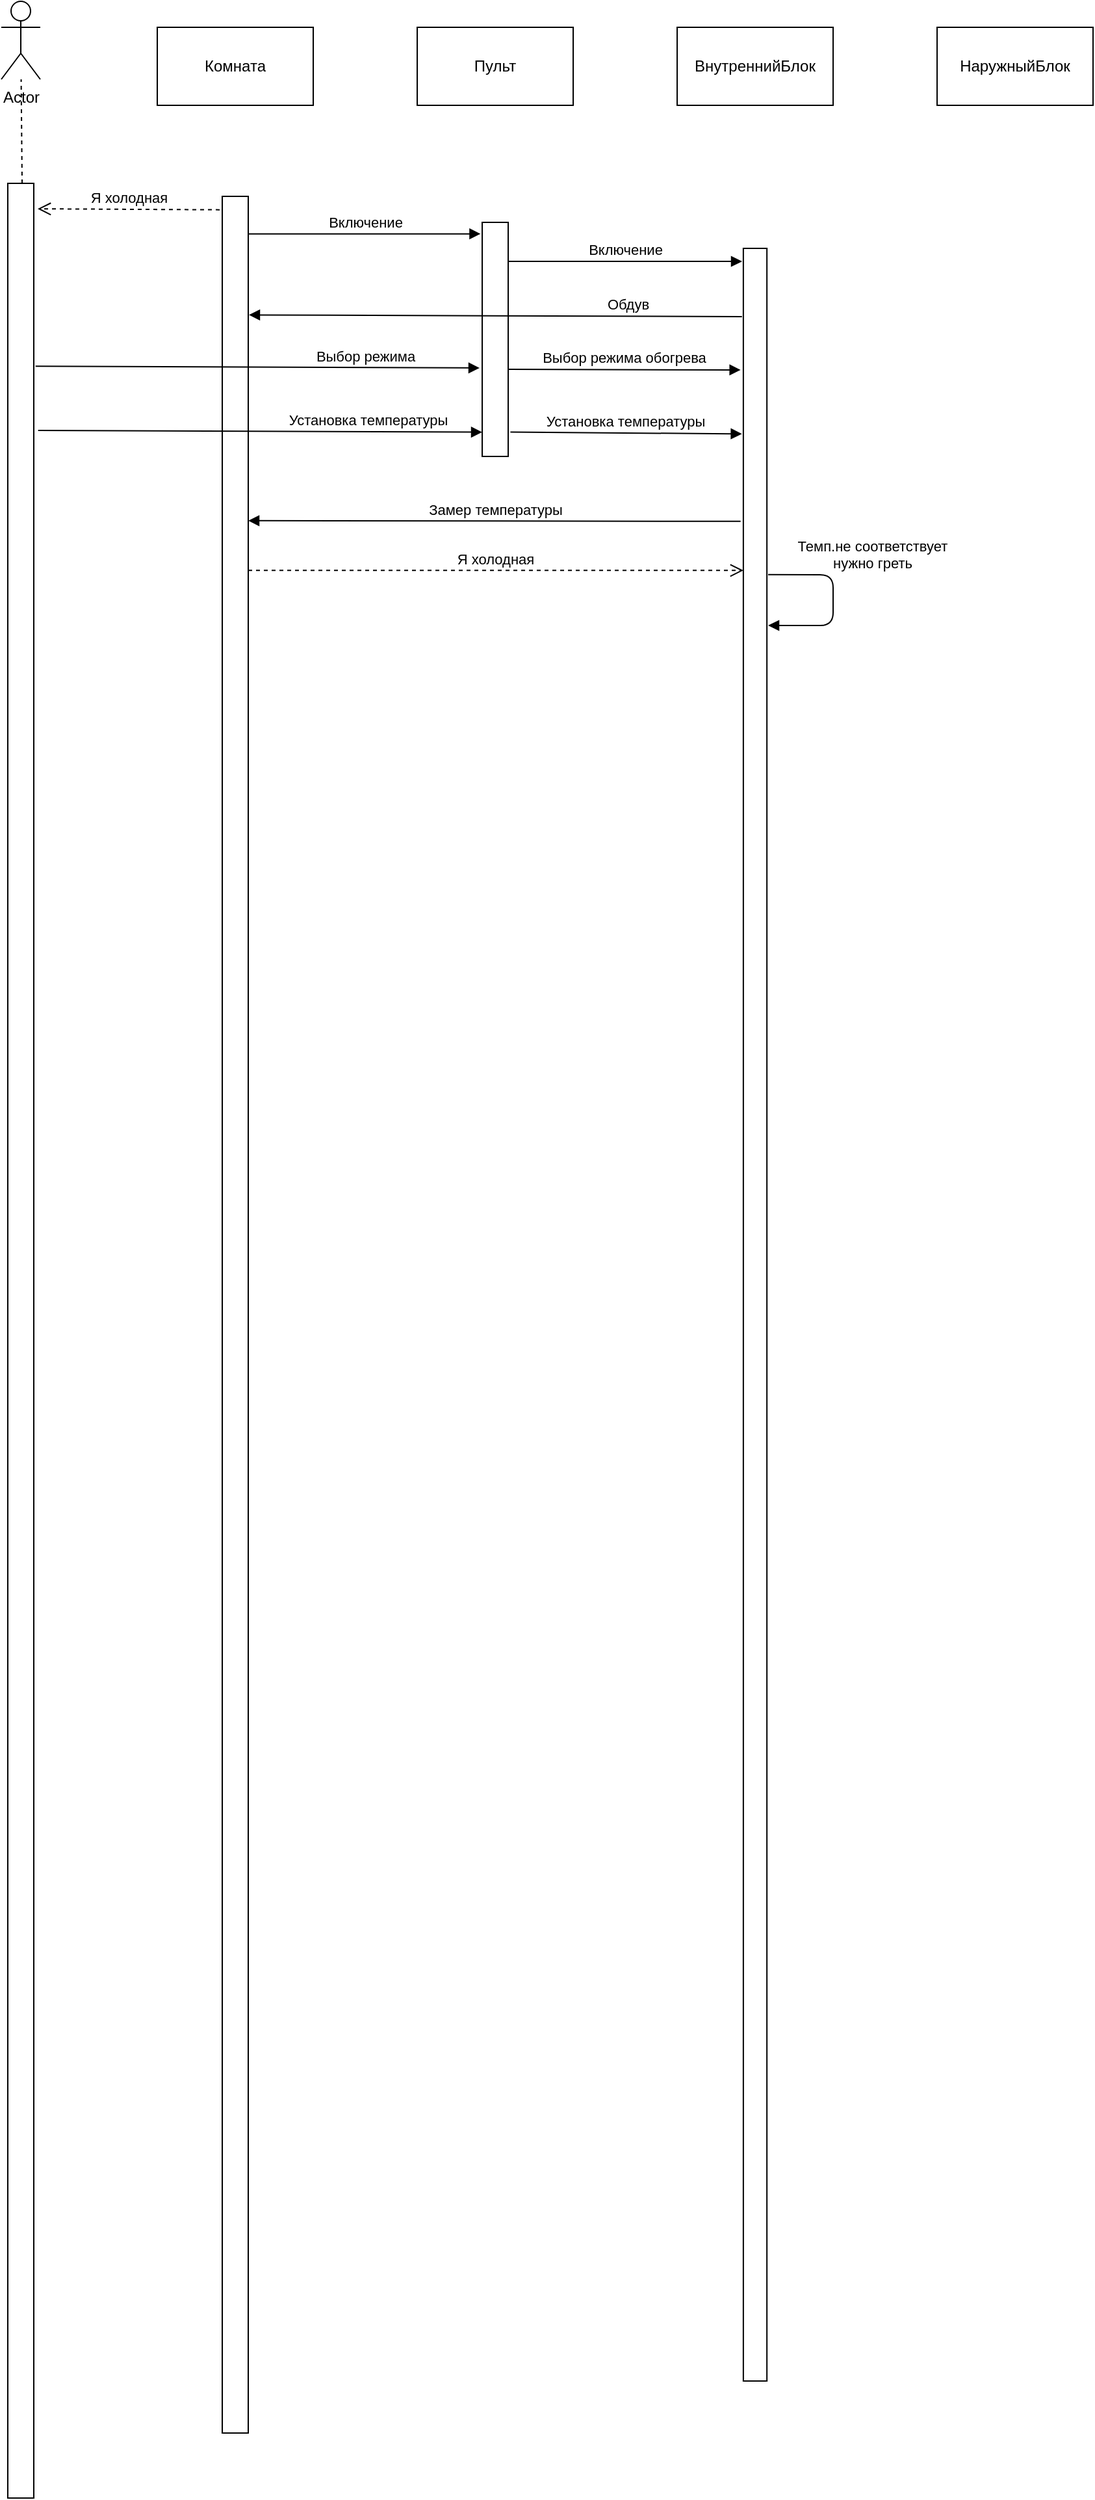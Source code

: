 <mxfile version="15.2.9" type="github">
  <diagram id="fSP1RlAC8vX0w-eQDweL" name="Page-1">
    <mxGraphModel dx="556" dy="338" grid="1" gridSize="10" guides="1" tooltips="1" connect="1" arrows="1" fold="1" page="1" pageScale="1" pageWidth="827" pageHeight="1169" math="0" shadow="0">
      <root>
        <mxCell id="0" />
        <mxCell id="1" parent="0" />
        <mxCell id="T-YBNMZaAXyBkbNDSHO9-1" value="Actor" style="shape=umlActor;verticalLabelPosition=bottom;verticalAlign=top;html=1;outlineConnect=0;" vertex="1" parent="1">
          <mxGeometry x="40" y="40" width="30" height="60" as="geometry" />
        </mxCell>
        <mxCell id="T-YBNMZaAXyBkbNDSHO9-2" value="&lt;font style=&quot;vertical-align: inherit&quot;&gt;&lt;font style=&quot;vertical-align: inherit&quot;&gt;Комната&lt;/font&gt;&lt;/font&gt;" style="rounded=0;whiteSpace=wrap;html=1;" vertex="1" parent="1">
          <mxGeometry x="160" y="60" width="120" height="60" as="geometry" />
        </mxCell>
        <mxCell id="T-YBNMZaAXyBkbNDSHO9-3" value="&lt;font style=&quot;vertical-align: inherit&quot;&gt;&lt;font style=&quot;vertical-align: inherit&quot;&gt;Пульт&lt;/font&gt;&lt;/font&gt;" style="rounded=0;whiteSpace=wrap;html=1;" vertex="1" parent="1">
          <mxGeometry x="360" y="60" width="120" height="60" as="geometry" />
        </mxCell>
        <mxCell id="T-YBNMZaAXyBkbNDSHO9-4" value="&lt;font style=&quot;vertical-align: inherit&quot;&gt;&lt;font style=&quot;vertical-align: inherit&quot;&gt;ВнутреннийБлок&lt;/font&gt;&lt;/font&gt;" style="rounded=0;whiteSpace=wrap;html=1;" vertex="1" parent="1">
          <mxGeometry x="560" y="60" width="120" height="60" as="geometry" />
        </mxCell>
        <mxCell id="T-YBNMZaAXyBkbNDSHO9-5" value="&lt;font style=&quot;vertical-align: inherit&quot;&gt;&lt;font style=&quot;vertical-align: inherit&quot;&gt;НаружныйБлок&lt;/font&gt;&lt;/font&gt;" style="rounded=0;whiteSpace=wrap;html=1;" vertex="1" parent="1">
          <mxGeometry x="760" y="60" width="120" height="60" as="geometry" />
        </mxCell>
        <mxCell id="T-YBNMZaAXyBkbNDSHO9-6" value="" style="html=1;points=[];perimeter=orthogonalPerimeter;" vertex="1" parent="1">
          <mxGeometry x="45" y="180" width="20" height="1780" as="geometry" />
        </mxCell>
        <mxCell id="T-YBNMZaAXyBkbNDSHO9-7" value="" style="endArrow=none;dashed=1;html=1;" edge="1" parent="1" target="T-YBNMZaAXyBkbNDSHO9-1">
          <mxGeometry width="50" height="50" relative="1" as="geometry">
            <mxPoint x="56" y="180" as="sourcePoint" />
            <mxPoint x="60" y="130" as="targetPoint" />
          </mxGeometry>
        </mxCell>
        <mxCell id="T-YBNMZaAXyBkbNDSHO9-9" value="" style="html=1;points=[];perimeter=orthogonalPerimeter;" vertex="1" parent="1">
          <mxGeometry x="210" y="190" width="20" height="1720" as="geometry" />
        </mxCell>
        <mxCell id="T-YBNMZaAXyBkbNDSHO9-12" value="" style="html=1;points=[];perimeter=orthogonalPerimeter;" vertex="1" parent="1">
          <mxGeometry x="410" y="210" width="20" height="180" as="geometry" />
        </mxCell>
        <mxCell id="T-YBNMZaAXyBkbNDSHO9-14" value="Я холодная" style="html=1;verticalAlign=bottom;endArrow=open;dashed=1;endSize=8;entryX=1.15;entryY=0.011;entryDx=0;entryDy=0;entryPerimeter=0;exitX=-0.1;exitY=0.006;exitDx=0;exitDy=0;exitPerimeter=0;" edge="1" parent="1" source="T-YBNMZaAXyBkbNDSHO9-9" target="T-YBNMZaAXyBkbNDSHO9-6">
          <mxGeometry relative="1" as="geometry">
            <mxPoint x="170" y="200" as="sourcePoint" />
            <mxPoint x="90" y="200" as="targetPoint" />
          </mxGeometry>
        </mxCell>
        <mxCell id="T-YBNMZaAXyBkbNDSHO9-19" value="Включение" style="html=1;verticalAlign=bottom;endArrow=block;entryX=-0.064;entryY=0.049;entryDx=0;entryDy=0;entryPerimeter=0;" edge="1" parent="1" source="T-YBNMZaAXyBkbNDSHO9-9" target="T-YBNMZaAXyBkbNDSHO9-12">
          <mxGeometry width="80" relative="1" as="geometry">
            <mxPoint x="230" y="220" as="sourcePoint" />
            <mxPoint x="410" y="220" as="targetPoint" />
          </mxGeometry>
        </mxCell>
        <mxCell id="T-YBNMZaAXyBkbNDSHO9-20" value="Включение" style="html=1;verticalAlign=bottom;endArrow=block;" edge="1" parent="1">
          <mxGeometry width="80" relative="1" as="geometry">
            <mxPoint x="430" y="240" as="sourcePoint" />
            <mxPoint x="610" y="240" as="targetPoint" />
          </mxGeometry>
        </mxCell>
        <mxCell id="T-YBNMZaAXyBkbNDSHO9-21" value="" style="html=1;points=[];perimeter=orthogonalPerimeter;" vertex="1" parent="1">
          <mxGeometry x="610.93" y="230" width="18.14" height="1640" as="geometry" />
        </mxCell>
        <mxCell id="T-YBNMZaAXyBkbNDSHO9-24" value="Выбор режима" style="html=1;verticalAlign=bottom;endArrow=block;entryX=-0.1;entryY=0.622;entryDx=0;entryDy=0;entryPerimeter=0;exitX=1.067;exitY=0.079;exitDx=0;exitDy=0;exitPerimeter=0;" edge="1" parent="1" source="T-YBNMZaAXyBkbNDSHO9-6" target="T-YBNMZaAXyBkbNDSHO9-12">
          <mxGeometry x="0.485" width="80" relative="1" as="geometry">
            <mxPoint x="70.0" y="320.0" as="sourcePoint" />
            <mxPoint x="248.72" y="320.0" as="targetPoint" />
            <mxPoint as="offset" />
          </mxGeometry>
        </mxCell>
        <mxCell id="T-YBNMZaAXyBkbNDSHO9-25" value="Выбор режима обогрева" style="html=1;verticalAlign=bottom;endArrow=block;entryX=-0.116;entryY=0.057;entryDx=0;entryDy=0;entryPerimeter=0;" edge="1" parent="1" target="T-YBNMZaAXyBkbNDSHO9-21">
          <mxGeometry width="80" relative="1" as="geometry">
            <mxPoint x="430" y="323" as="sourcePoint" />
            <mxPoint x="608.72" y="320.0" as="targetPoint" />
          </mxGeometry>
        </mxCell>
        <mxCell id="T-YBNMZaAXyBkbNDSHO9-26" value="Установка температуры" style="html=1;verticalAlign=bottom;endArrow=block;entryX=-0.1;entryY=0.622;entryDx=0;entryDy=0;entryPerimeter=0;exitX=1.067;exitY=0.079;exitDx=0;exitDy=0;exitPerimeter=0;" edge="1" parent="1">
          <mxGeometry x="0.485" width="80" relative="1" as="geometry">
            <mxPoint x="68.34" y="370.0" as="sourcePoint" />
            <mxPoint x="410.0" y="371.34" as="targetPoint" />
            <mxPoint as="offset" />
          </mxGeometry>
        </mxCell>
        <mxCell id="T-YBNMZaAXyBkbNDSHO9-27" value="Установка температуры" style="html=1;verticalAlign=bottom;endArrow=block;exitX=1.086;exitY=0.896;exitDx=0;exitDy=0;exitPerimeter=0;entryX=-0.062;entryY=0.087;entryDx=0;entryDy=0;entryPerimeter=0;" edge="1" parent="1" source="T-YBNMZaAXyBkbNDSHO9-12" target="T-YBNMZaAXyBkbNDSHO9-21">
          <mxGeometry x="-0.005" width="80" relative="1" as="geometry">
            <mxPoint x="431" y="381" as="sourcePoint" />
            <mxPoint x="611" y="371" as="targetPoint" />
            <mxPoint as="offset" />
          </mxGeometry>
        </mxCell>
        <mxCell id="T-YBNMZaAXyBkbNDSHO9-28" value="Замер температуры" style="html=1;verticalAlign=bottom;endArrow=block;entryX=1;entryY=0.145;entryDx=0;entryDy=0;entryPerimeter=0;exitX=-0.116;exitY=0.128;exitDx=0;exitDy=0;exitPerimeter=0;" edge="1" parent="1" source="T-YBNMZaAXyBkbNDSHO9-21" target="T-YBNMZaAXyBkbNDSHO9-9">
          <mxGeometry x="-0.003" width="80" relative="1" as="geometry">
            <mxPoint x="430" y="490" as="sourcePoint" />
            <mxPoint x="771.66" y="491.34" as="targetPoint" />
            <mxPoint as="offset" />
          </mxGeometry>
        </mxCell>
        <mxCell id="T-YBNMZaAXyBkbNDSHO9-29" value="Я холодная" style="html=1;verticalAlign=bottom;endArrow=open;dashed=1;endSize=8;entryX=0.004;entryY=0.151;entryDx=0;entryDy=0;entryPerimeter=0;" edge="1" parent="1" source="T-YBNMZaAXyBkbNDSHO9-9" target="T-YBNMZaAXyBkbNDSHO9-21">
          <mxGeometry x="-0.003" relative="1" as="geometry">
            <mxPoint x="380" y="490" as="sourcePoint" />
            <mxPoint x="0.011" y="490.24" as="targetPoint" />
            <mxPoint as="offset" />
          </mxGeometry>
        </mxCell>
        <mxCell id="T-YBNMZaAXyBkbNDSHO9-31" value="Обдув" style="html=1;verticalAlign=bottom;endArrow=block;entryX=1.025;entryY=0.053;entryDx=0;entryDy=0;entryPerimeter=0;exitX=-0.059;exitY=0.032;exitDx=0;exitDy=0;exitPerimeter=0;" edge="1" parent="1" source="T-YBNMZaAXyBkbNDSHO9-21" target="T-YBNMZaAXyBkbNDSHO9-9">
          <mxGeometry x="-0.537" width="80" relative="1" as="geometry">
            <mxPoint x="607" y="281" as="sourcePoint" />
            <mxPoint x="571.66" y="300.67" as="targetPoint" />
            <mxPoint as="offset" />
          </mxGeometry>
        </mxCell>
        <mxCell id="T-YBNMZaAXyBkbNDSHO9-32" value="Темп.не соответствует &lt;br&gt;нужно греть" style="html=1;verticalAlign=bottom;endArrow=block;exitX=1.051;exitY=0.153;exitDx=0;exitDy=0;exitPerimeter=0;" edge="1" parent="1" source="T-YBNMZaAXyBkbNDSHO9-21">
          <mxGeometry x="-0.281" y="30" width="80" relative="1" as="geometry">
            <mxPoint x="648" y="480" as="sourcePoint" />
            <mxPoint x="630" y="520" as="targetPoint" />
            <Array as="points">
              <mxPoint x="680" y="481" />
              <mxPoint x="680" y="520" />
            </Array>
            <mxPoint as="offset" />
          </mxGeometry>
        </mxCell>
      </root>
    </mxGraphModel>
  </diagram>
</mxfile>
